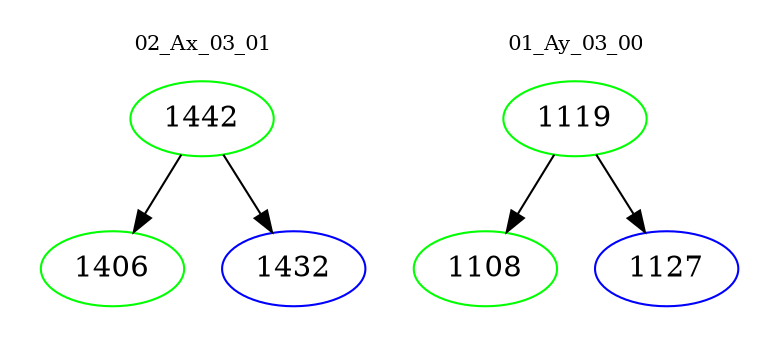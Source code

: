 digraph{
subgraph cluster_0 {
color = white
label = "02_Ax_03_01";
fontsize=10;
T0_1442 [label="1442", color="green"]
T0_1442 -> T0_1406 [color="black"]
T0_1406 [label="1406", color="green"]
T0_1442 -> T0_1432 [color="black"]
T0_1432 [label="1432", color="blue"]
}
subgraph cluster_1 {
color = white
label = "01_Ay_03_00";
fontsize=10;
T1_1119 [label="1119", color="green"]
T1_1119 -> T1_1108 [color="black"]
T1_1108 [label="1108", color="green"]
T1_1119 -> T1_1127 [color="black"]
T1_1127 [label="1127", color="blue"]
}
}

